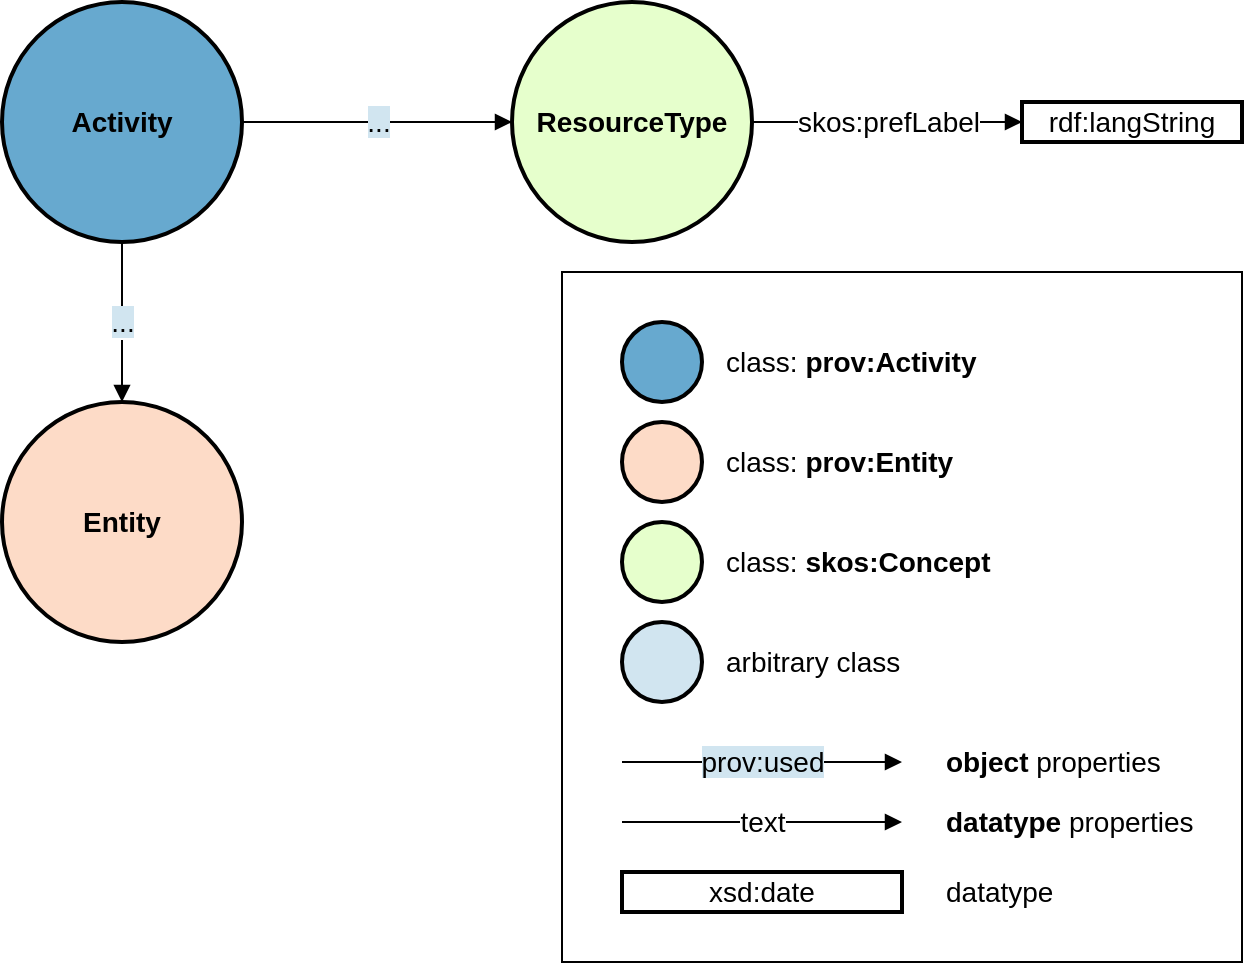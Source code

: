 <mxfile scale="3" border="10">
    <diagram id="f2N9XpvxZU3NBgQUbpWa" name="Page-1">
        <mxGraphModel dx="1289" dy="659" grid="1" gridSize="10" guides="1" tooltips="1" connect="1" arrows="1" fold="1" page="1" pageScale="1" pageWidth="827" pageHeight="1169" math="0" shadow="0">
            <root>
                <mxCell id="0"/>
                <mxCell id="1" parent="0"/>
                <mxCell id="37" value="" style="rounded=0;whiteSpace=wrap;html=1;fontSize=14;fillColor=none;" parent="1" vertex="1">
                    <mxGeometry x="360" y="215" width="340" height="345" as="geometry"/>
                </mxCell>
                <mxCell id="9" value="&lt;b&gt;Activity&lt;br&gt;&lt;/b&gt;" style="ellipse;whiteSpace=wrap;html=1;rounded=0;shadow=0;glass=0;comic=0;strokeColor=#000000;strokeWidth=2;fillColor=#67a9cf;gradientColor=none;fontSize=14;fontColor=#000000;align=center;" parent="1" vertex="1">
                    <mxGeometry x="80" y="80" width="120" height="120" as="geometry"/>
                </mxCell>
                <mxCell id="14" value="&lt;span style=&quot;background-color: rgb(209, 229, 240);&quot;&gt;...&lt;/span&gt;" style="endArrow=block;html=1;strokeColor=#000000;fontSize=14;fontColor=#000000;endFill=1;exitX=0.5;exitY=1;exitDx=0;exitDy=0;entryX=0.5;entryY=0;entryDx=0;entryDy=0;" parent="1" source="9" target="15" edge="1">
                    <mxGeometry width="50" height="50" relative="1" as="geometry">
                        <mxPoint x="-140" y="380" as="sourcePoint"/>
                        <mxPoint x="-340" y="440" as="targetPoint"/>
                        <Array as="points"/>
                    </mxGeometry>
                </mxCell>
                <mxCell id="15" value="&lt;b&gt;Entity&lt;/b&gt;" style="ellipse;whiteSpace=wrap;html=1;rounded=0;shadow=0;glass=0;comic=0;strokeColor=#000000;strokeWidth=2;fillColor=#fddbc7;gradientColor=none;fontSize=14;fontColor=#000000;align=center;" parent="1" vertex="1">
                    <mxGeometry x="80" y="280" width="120" height="120" as="geometry"/>
                </mxCell>
                <mxCell id="19" value="&lt;b&gt;&lt;br&gt;&lt;/b&gt;" style="ellipse;whiteSpace=wrap;html=1;rounded=0;shadow=0;glass=0;comic=0;strokeColor=#000000;strokeWidth=2;fillColor=#FDDBC7;gradientColor=none;fontSize=14;fontColor=#000000;align=center;" parent="1" vertex="1">
                    <mxGeometry x="390" y="290" width="40" height="40" as="geometry"/>
                </mxCell>
                <mxCell id="20" value="&lt;b&gt;&lt;br&gt;&lt;/b&gt;" style="ellipse;whiteSpace=wrap;html=1;rounded=0;shadow=0;glass=0;comic=0;strokeColor=#000000;strokeWidth=2;fillColor=#67A9CF;gradientColor=none;fontSize=14;fontColor=#000000;align=center;" parent="1" vertex="1">
                    <mxGeometry x="390" y="240" width="40" height="40" as="geometry"/>
                </mxCell>
                <mxCell id="21" value="class: &lt;b style=&quot;font-size: 14px;&quot;&gt;prov:Activity&lt;/b&gt;" style="text;html=1;strokeColor=none;fillColor=none;align=left;verticalAlign=middle;whiteSpace=wrap;rounded=0;fontSize=14;" parent="1" vertex="1">
                    <mxGeometry x="440" y="240" width="150" height="40" as="geometry"/>
                </mxCell>
                <mxCell id="22" value="class: &lt;b style=&quot;font-size: 14px;&quot;&gt;prov:Entity&lt;/b&gt;" style="text;html=1;strokeColor=none;fillColor=none;align=left;verticalAlign=middle;whiteSpace=wrap;rounded=0;fontSize=14;" parent="1" vertex="1">
                    <mxGeometry x="440" y="290" width="190" height="40" as="geometry"/>
                </mxCell>
                <mxCell id="24" value="&lt;b&gt;ResourceType&lt;/b&gt;" style="ellipse;whiteSpace=wrap;html=1;rounded=0;shadow=0;glass=0;comic=0;strokeColor=#000000;strokeWidth=2;fillColor=#E6FFCC;gradientColor=none;fontSize=14;fontColor=#000000;align=center;" parent="1" vertex="1">
                    <mxGeometry x="335" y="80" width="120" height="120" as="geometry"/>
                </mxCell>
                <mxCell id="25" value="&lt;b&gt;&lt;br&gt;&lt;/b&gt;" style="ellipse;whiteSpace=wrap;html=1;rounded=0;shadow=0;glass=0;comic=0;strokeColor=#000000;strokeWidth=2;fillColor=#E6FFCC;gradientColor=none;fontSize=14;fontColor=#000000;align=center;" parent="1" vertex="1">
                    <mxGeometry x="390" y="340" width="40" height="40" as="geometry"/>
                </mxCell>
                <mxCell id="26" value="class: &lt;b&gt;skos:Concept&lt;/b&gt;" style="text;html=1;strokeColor=none;fillColor=none;align=left;verticalAlign=middle;whiteSpace=wrap;rounded=0;fontSize=14;" parent="1" vertex="1">
                    <mxGeometry x="440" y="340" width="150" height="40" as="geometry"/>
                </mxCell>
                <mxCell id="27" value="&lt;span style=&quot;background-color: rgb(209, 229, 240);&quot;&gt;prov:used&lt;/span&gt;" style="endArrow=block;html=1;strokeColor=#000000;fontSize=14;fontColor=#000000;endFill=1;exitX=0.5;exitY=1;exitDx=0;exitDy=0;" parent="1" edge="1">
                    <mxGeometry width="50" height="50" relative="1" as="geometry">
                        <mxPoint x="390" y="460" as="sourcePoint"/>
                        <mxPoint x="530" y="460" as="targetPoint"/>
                        <Array as="points"/>
                        <mxPoint as="offset"/>
                    </mxGeometry>
                </mxCell>
                <mxCell id="28" value="&lt;b&gt;object &lt;/b&gt;properties" style="text;html=1;strokeColor=none;fillColor=none;align=left;verticalAlign=middle;whiteSpace=wrap;rounded=0;fontSize=14;" parent="1" vertex="1">
                    <mxGeometry x="550" y="440" width="150" height="40" as="geometry"/>
                </mxCell>
                <mxCell id="29" value="text" style="endArrow=block;html=1;strokeColor=#000000;fontSize=14;fontColor=#000000;endFill=1;" parent="1" edge="1">
                    <mxGeometry width="50" height="50" relative="1" as="geometry">
                        <mxPoint x="390" y="490" as="sourcePoint"/>
                        <mxPoint x="530" y="490" as="targetPoint"/>
                    </mxGeometry>
                </mxCell>
                <mxCell id="30" value="&lt;b&gt;datatype &lt;/b&gt;properties" style="text;html=1;strokeColor=none;fillColor=none;align=left;verticalAlign=middle;whiteSpace=wrap;rounded=0;fontSize=14;" parent="1" vertex="1">
                    <mxGeometry x="550" y="470" width="150" height="40" as="geometry"/>
                </mxCell>
                <mxCell id="31" value="xsd:date" style="whiteSpace=wrap;html=1;rounded=0;shadow=0;glass=0;comic=0;strokeColor=#000000;strokeWidth=2;fillColor=#FFFFFF;gradientColor=none;fontSize=14;fontColor=#000000;align=center;" parent="1" vertex="1">
                    <mxGeometry x="390" y="515" width="140" height="20" as="geometry"/>
                </mxCell>
                <mxCell id="32" value="datatype" style="text;html=1;strokeColor=none;fillColor=none;align=left;verticalAlign=middle;whiteSpace=wrap;rounded=0;fontSize=14;" parent="1" vertex="1">
                    <mxGeometry x="550" y="505" width="150" height="40" as="geometry"/>
                </mxCell>
                <mxCell id="33" value="&lt;span style=&quot;background-color: rgb(209, 229, 240);&quot;&gt;...&lt;/span&gt;" style="endArrow=block;html=1;strokeColor=#000000;fontSize=14;fontColor=#000000;endFill=1;exitX=1;exitY=0.5;exitDx=0;exitDy=0;" parent="1" source="9" target="24" edge="1">
                    <mxGeometry width="50" height="50" relative="1" as="geometry">
                        <mxPoint x="230" y="269" as="sourcePoint"/>
                        <mxPoint x="370" y="269" as="targetPoint"/>
                        <Array as="points"/>
                    </mxGeometry>
                </mxCell>
                <mxCell id="34" value="skos:prefLabel" style="endArrow=block;html=1;strokeColor=#000000;fontSize=14;fontColor=#000000;endFill=1;exitX=1;exitY=0.5;exitDx=0;exitDy=0;entryX=0;entryY=0.5;entryDx=0;entryDy=0;" parent="1" source="24" target="35" edge="1">
                    <mxGeometry width="50" height="50" relative="1" as="geometry">
                        <mxPoint x="600" y="270" as="sourcePoint"/>
                        <mxPoint x="640" y="140" as="targetPoint"/>
                    </mxGeometry>
                </mxCell>
                <mxCell id="35" value="rdf:langString" style="whiteSpace=wrap;html=1;rounded=0;shadow=0;glass=0;comic=0;strokeColor=#000000;strokeWidth=2;fillColor=#FFFFFF;gradientColor=none;fontSize=14;fontColor=#000000;align=center;" parent="1" vertex="1">
                    <mxGeometry x="590" y="130" width="110" height="20" as="geometry"/>
                </mxCell>
                <mxCell id="39" value="&lt;b&gt;&lt;br&gt;&lt;/b&gt;" style="ellipse;whiteSpace=wrap;html=1;rounded=0;shadow=0;glass=0;comic=0;strokeColor=#000000;strokeWidth=2;fillColor=#D1E5F0;gradientColor=none;fontSize=14;fontColor=#000000;align=center;" parent="1" vertex="1">
                    <mxGeometry x="390" y="390" width="40" height="40" as="geometry"/>
                </mxCell>
                <mxCell id="40" value="arbitrary class" style="text;html=1;strokeColor=none;fillColor=none;align=left;verticalAlign=middle;whiteSpace=wrap;rounded=0;fontSize=14;" parent="1" vertex="1">
                    <mxGeometry x="440" y="390" width="150" height="40" as="geometry"/>
                </mxCell>
            </root>
        </mxGraphModel>
    </diagram>
</mxfile>